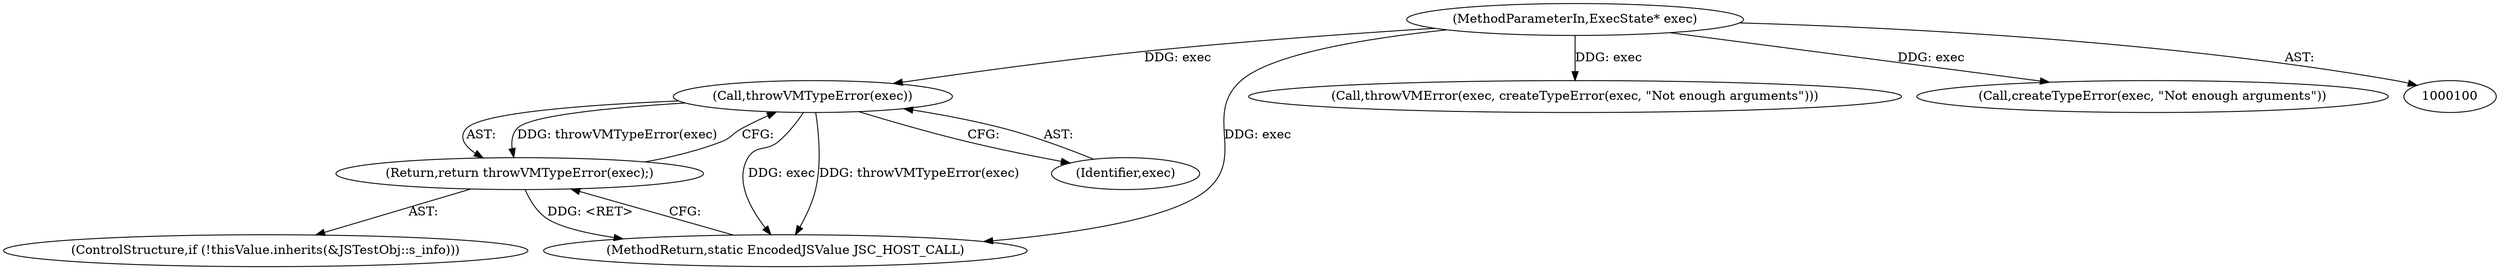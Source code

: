digraph "0_Chrome_b944f670bb7a8a919daac497a4ea0536c954c201_44@pointer" {
"1000113" [label="(Call,throwVMTypeError(exec))"];
"1000101" [label="(MethodParameterIn,ExecState* exec)"];
"1000112" [label="(Return,return throwVMTypeError(exec);)"];
"1000148" [label="(MethodReturn,static EncodedJSValue JSC_HOST_CALL)"];
"1000113" [label="(Call,throwVMTypeError(exec))"];
"1000101" [label="(MethodParameterIn,ExecState* exec)"];
"1000132" [label="(Call,throwVMError(exec, createTypeError(exec, \"Not enough arguments\")))"];
"1000107" [label="(ControlStructure,if (!thisValue.inherits(&JSTestObj::s_info)))"];
"1000114" [label="(Identifier,exec)"];
"1000112" [label="(Return,return throwVMTypeError(exec);)"];
"1000134" [label="(Call,createTypeError(exec, \"Not enough arguments\"))"];
"1000113" -> "1000112"  [label="AST: "];
"1000113" -> "1000114"  [label="CFG: "];
"1000114" -> "1000113"  [label="AST: "];
"1000112" -> "1000113"  [label="CFG: "];
"1000113" -> "1000148"  [label="DDG: exec"];
"1000113" -> "1000148"  [label="DDG: throwVMTypeError(exec)"];
"1000113" -> "1000112"  [label="DDG: throwVMTypeError(exec)"];
"1000101" -> "1000113"  [label="DDG: exec"];
"1000101" -> "1000100"  [label="AST: "];
"1000101" -> "1000148"  [label="DDG: exec"];
"1000101" -> "1000132"  [label="DDG: exec"];
"1000101" -> "1000134"  [label="DDG: exec"];
"1000112" -> "1000107"  [label="AST: "];
"1000148" -> "1000112"  [label="CFG: "];
"1000112" -> "1000148"  [label="DDG: <RET>"];
}
